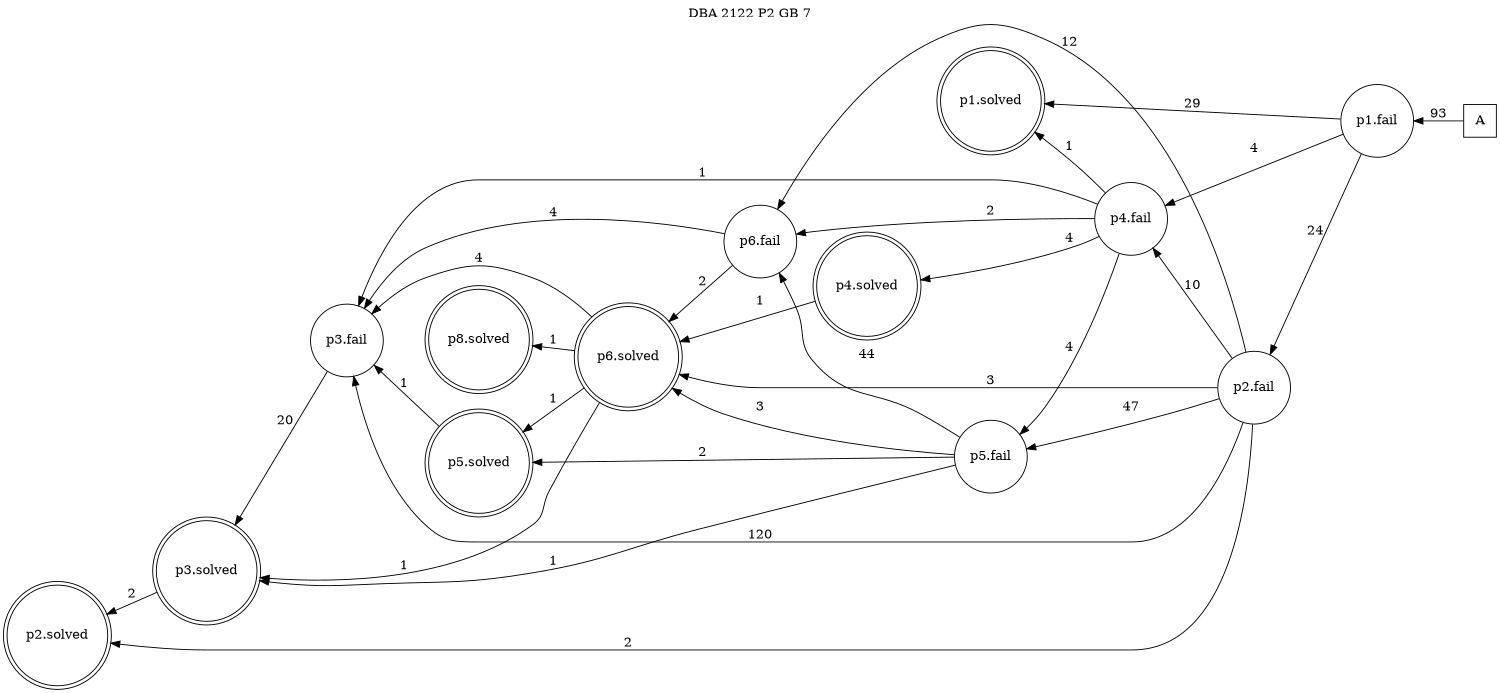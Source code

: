 digraph DBA_2122_P2_GB_7_GOOD {
labelloc="tl"
label= " DBA 2122 P2 GB 7 "
rankdir="RL";
graph [ size=" 10 , 10 !"]

"A" [shape="square" label="A"]
"p1.fail" [shape="circle" label="p1.fail"]
"p1.solved" [shape="doublecircle" label="p1.solved"]
"p2.fail" [shape="circle" label="p2.fail"]
"p3.fail" [shape="circle" label="p3.fail"]
"p4.fail" [shape="circle" label="p4.fail"]
"p2.solved" [shape="doublecircle" label="p2.solved"]
"p3.solved" [shape="doublecircle" label="p3.solved"]
"p4.solved" [shape="doublecircle" label="p4.solved"]
"p5.fail" [shape="circle" label="p5.fail"]
"p5.solved" [shape="doublecircle" label="p5.solved"]
"p6.fail" [shape="circle" label="p6.fail"]
"p6.solved" [shape="doublecircle" label="p6.solved"]
"p8.solved" [shape="doublecircle" label="p8.solved"]
"A" -> "p1.fail" [ label=93]
"p1.fail" -> "p1.solved" [ label=29]
"p1.fail" -> "p2.fail" [ label=24]
"p1.fail" -> "p4.fail" [ label=4]
"p2.fail" -> "p3.fail" [ label=120]
"p2.fail" -> "p4.fail" [ label=10]
"p2.fail" -> "p2.solved" [ label=2]
"p2.fail" -> "p5.fail" [ label=47]
"p2.fail" -> "p6.fail" [ label=12]
"p2.fail" -> "p6.solved" [ label=3]
"p3.fail" -> "p3.solved" [ label=20]
"p4.fail" -> "p1.solved" [ label=1]
"p4.fail" -> "p3.fail" [ label=1]
"p4.fail" -> "p4.solved" [ label=4]
"p4.fail" -> "p5.fail" [ label=4]
"p4.fail" -> "p6.fail" [ label=2]
"p3.solved" -> "p2.solved" [ label=2]
"p4.solved" -> "p6.solved" [ label=1]
"p5.fail" -> "p3.solved" [ label=1]
"p5.fail" -> "p5.solved" [ label=2]
"p5.fail" -> "p6.fail" [ label=44]
"p5.fail" -> "p6.solved" [ label=3]
"p5.solved" -> "p3.fail" [ label=1]
"p6.fail" -> "p3.fail" [ label=4]
"p6.fail" -> "p6.solved" [ label=2]
"p6.solved" -> "p3.fail" [ label=4]
"p6.solved" -> "p3.solved" [ label=1]
"p6.solved" -> "p5.solved" [ label=1]
"p6.solved" -> "p8.solved" [ label=1]
}
